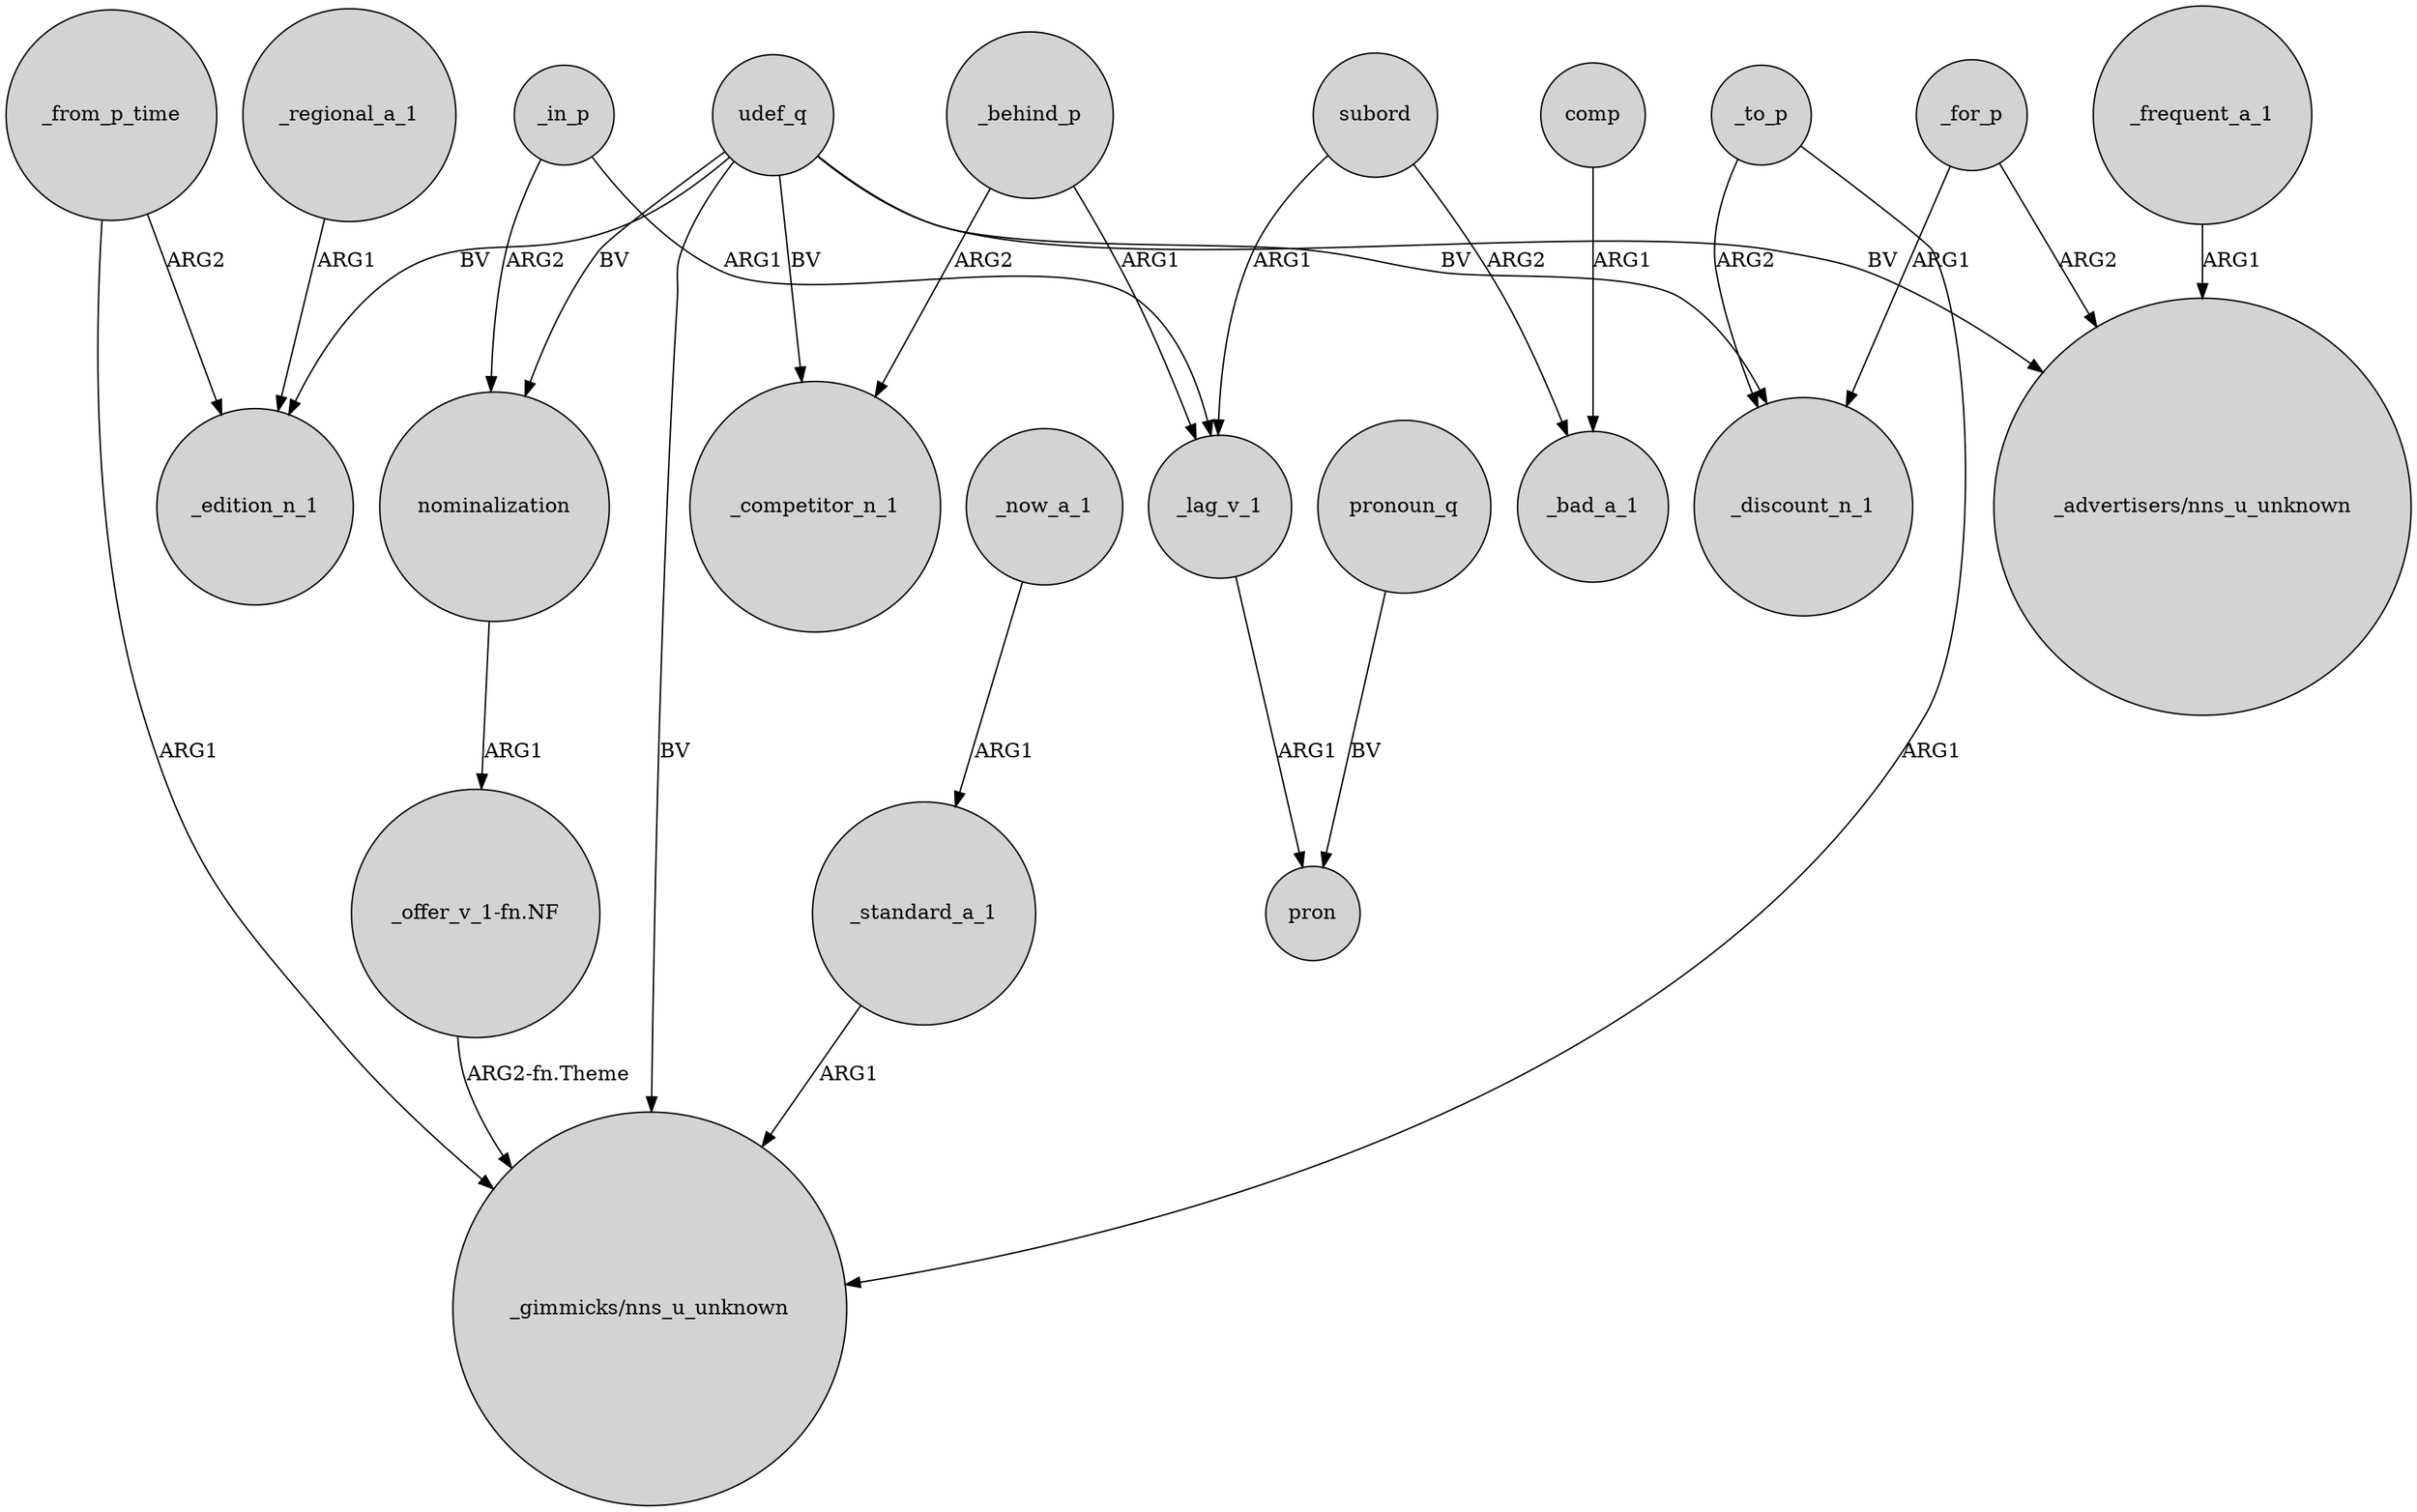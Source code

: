 digraph {
	node [shape=circle style=filled]
	_from_p_time -> _edition_n_1 [label=ARG2]
	_standard_a_1 -> "_gimmicks/nns_u_unknown" [label=ARG1]
	_for_p -> _discount_n_1 [label=ARG1]
	_lag_v_1 -> pron [label=ARG1]
	_in_p -> _lag_v_1 [label=ARG1]
	_regional_a_1 -> _edition_n_1 [label=ARG1]
	_behind_p -> _lag_v_1 [label=ARG1]
	"_offer_v_1-fn.NF" -> "_gimmicks/nns_u_unknown" [label="ARG2-fn.Theme"]
	_frequent_a_1 -> "_advertisers/nns_u_unknown" [label=ARG1]
	comp -> _bad_a_1 [label=ARG1]
	subord -> _lag_v_1 [label=ARG1]
	udef_q -> _discount_n_1 [label=BV]
	pronoun_q -> pron [label=BV]
	udef_q -> "_gimmicks/nns_u_unknown" [label=BV]
	_behind_p -> _competitor_n_1 [label=ARG2]
	udef_q -> "_advertisers/nns_u_unknown" [label=BV]
	_now_a_1 -> _standard_a_1 [label=ARG1]
	udef_q -> nominalization [label=BV]
	subord -> _bad_a_1 [label=ARG2]
	_to_p -> "_gimmicks/nns_u_unknown" [label=ARG1]
	udef_q -> _edition_n_1 [label=BV]
	_from_p_time -> "_gimmicks/nns_u_unknown" [label=ARG1]
	_in_p -> nominalization [label=ARG2]
	udef_q -> _competitor_n_1 [label=BV]
	nominalization -> "_offer_v_1-fn.NF" [label=ARG1]
	_for_p -> "_advertisers/nns_u_unknown" [label=ARG2]
	_to_p -> _discount_n_1 [label=ARG2]
}
